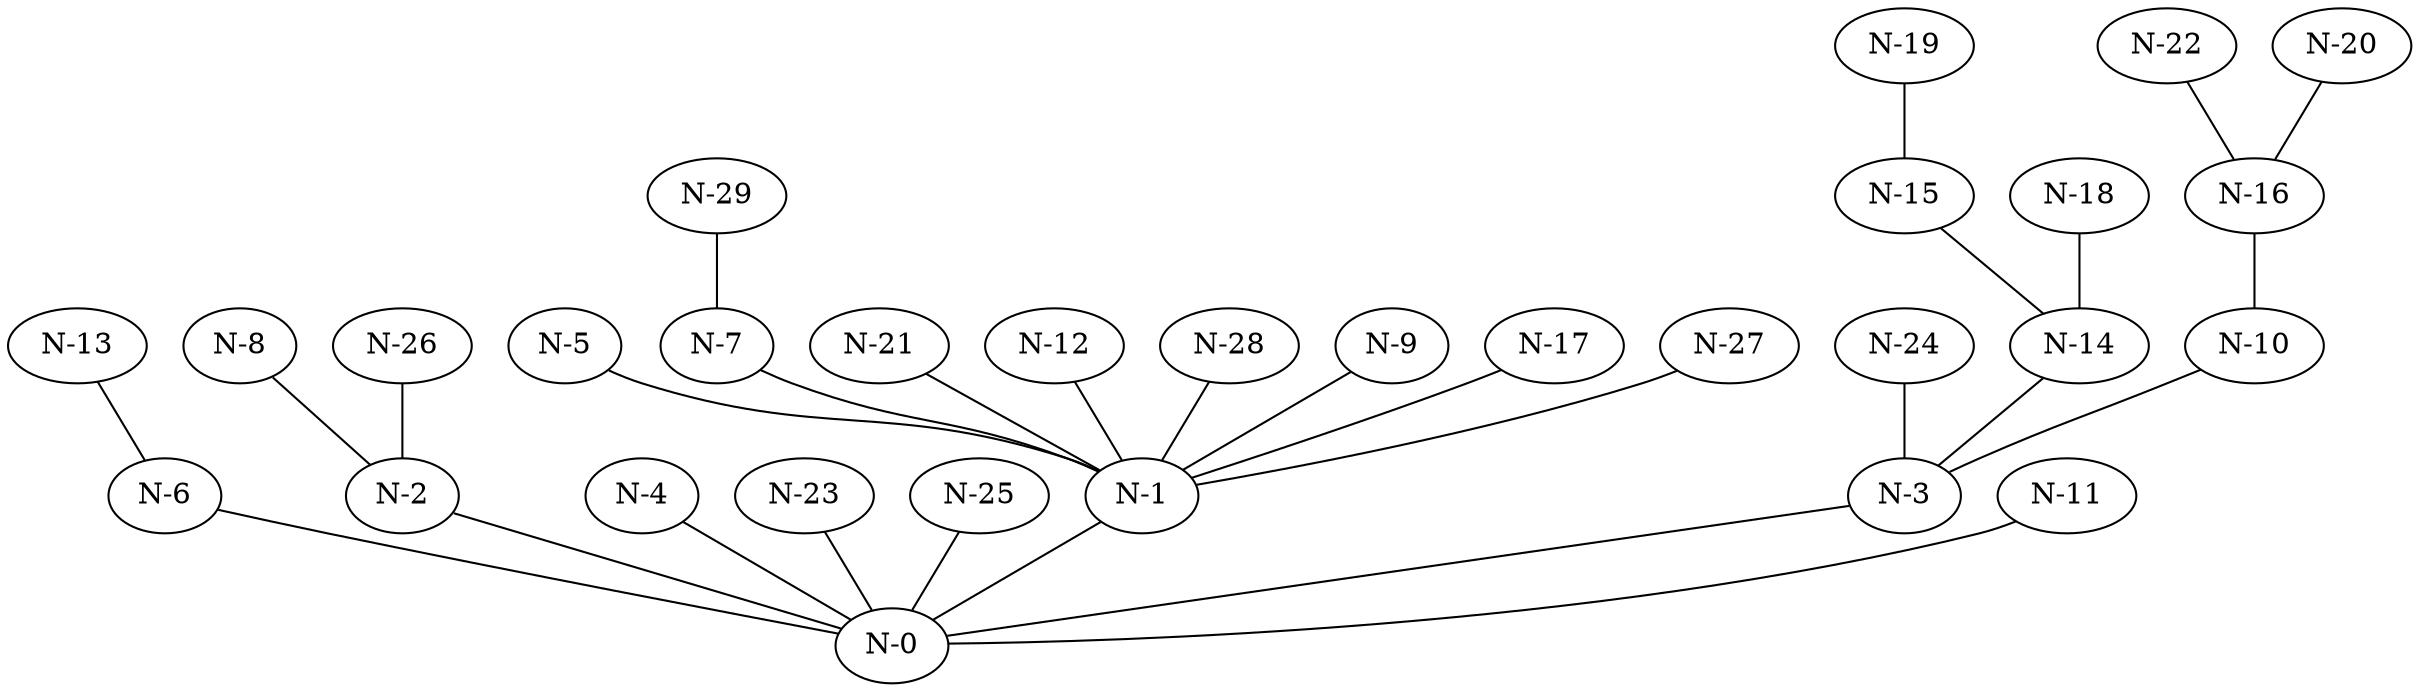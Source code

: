 graph G {
    "N-13";
    "N-5";
    "N-7";
    "N-8";
    "N-2";
    "N-4";
    "N-16";
    "N-23";
    "N-25";
    "N-21";
    "N-0";
    "N-1";
    "N-3";
    "N-12";
    "N-24";
    "N-6";
    "N-14";
    "N-10";
    "N-28";
    "N-9";
    "N-11";
    "N-15";
    "N-18";
    "N-17";
    "N-22";
    "N-19";
    "N-29";
    "N-20";
    "N-27";
    "N-26";
    "N-13" -- "N-6";
    "N-5" -- "N-1";
    "N-7" -- "N-1";
    "N-8" -- "N-2";
    "N-2" -- "N-0";
    "N-4" -- "N-0";
    "N-16" -- "N-10";
    "N-23" -- "N-0";
    "N-25" -- "N-0";
    "N-21" -- "N-1";
    "N-1" -- "N-0";
    "N-3" -- "N-0";
    "N-12" -- "N-1";
    "N-24" -- "N-3";
    "N-6" -- "N-0";
    "N-14" -- "N-3";
    "N-10" -- "N-3";
    "N-28" -- "N-1";
    "N-9" -- "N-1";
    "N-11" -- "N-0";
    "N-15" -- "N-14";
    "N-18" -- "N-14";
    "N-17" -- "N-1";
    "N-22" -- "N-16";
    "N-19" -- "N-15";
    "N-29" -- "N-7";
    "N-20" -- "N-16";
    "N-27" -- "N-1";
    "N-26" -- "N-2";
}
